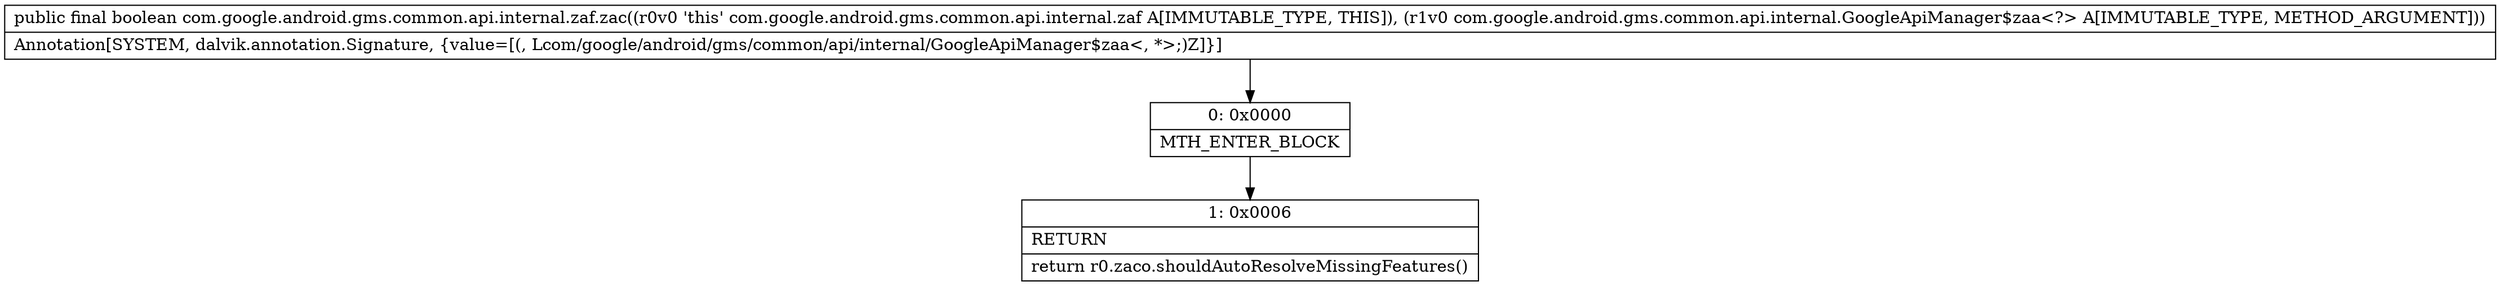 digraph "CFG forcom.google.android.gms.common.api.internal.zaf.zac(Lcom\/google\/android\/gms\/common\/api\/internal\/GoogleApiManager$zaa;)Z" {
Node_0 [shape=record,label="{0\:\ 0x0000|MTH_ENTER_BLOCK\l}"];
Node_1 [shape=record,label="{1\:\ 0x0006|RETURN\l|return r0.zaco.shouldAutoResolveMissingFeatures()\l}"];
MethodNode[shape=record,label="{public final boolean com.google.android.gms.common.api.internal.zaf.zac((r0v0 'this' com.google.android.gms.common.api.internal.zaf A[IMMUTABLE_TYPE, THIS]), (r1v0 com.google.android.gms.common.api.internal.GoogleApiManager$zaa\<?\> A[IMMUTABLE_TYPE, METHOD_ARGUMENT]))  | Annotation[SYSTEM, dalvik.annotation.Signature, \{value=[(, Lcom\/google\/android\/gms\/common\/api\/internal\/GoogleApiManager$zaa\<, *\>;)Z]\}]\l}"];
MethodNode -> Node_0;
Node_0 -> Node_1;
}

